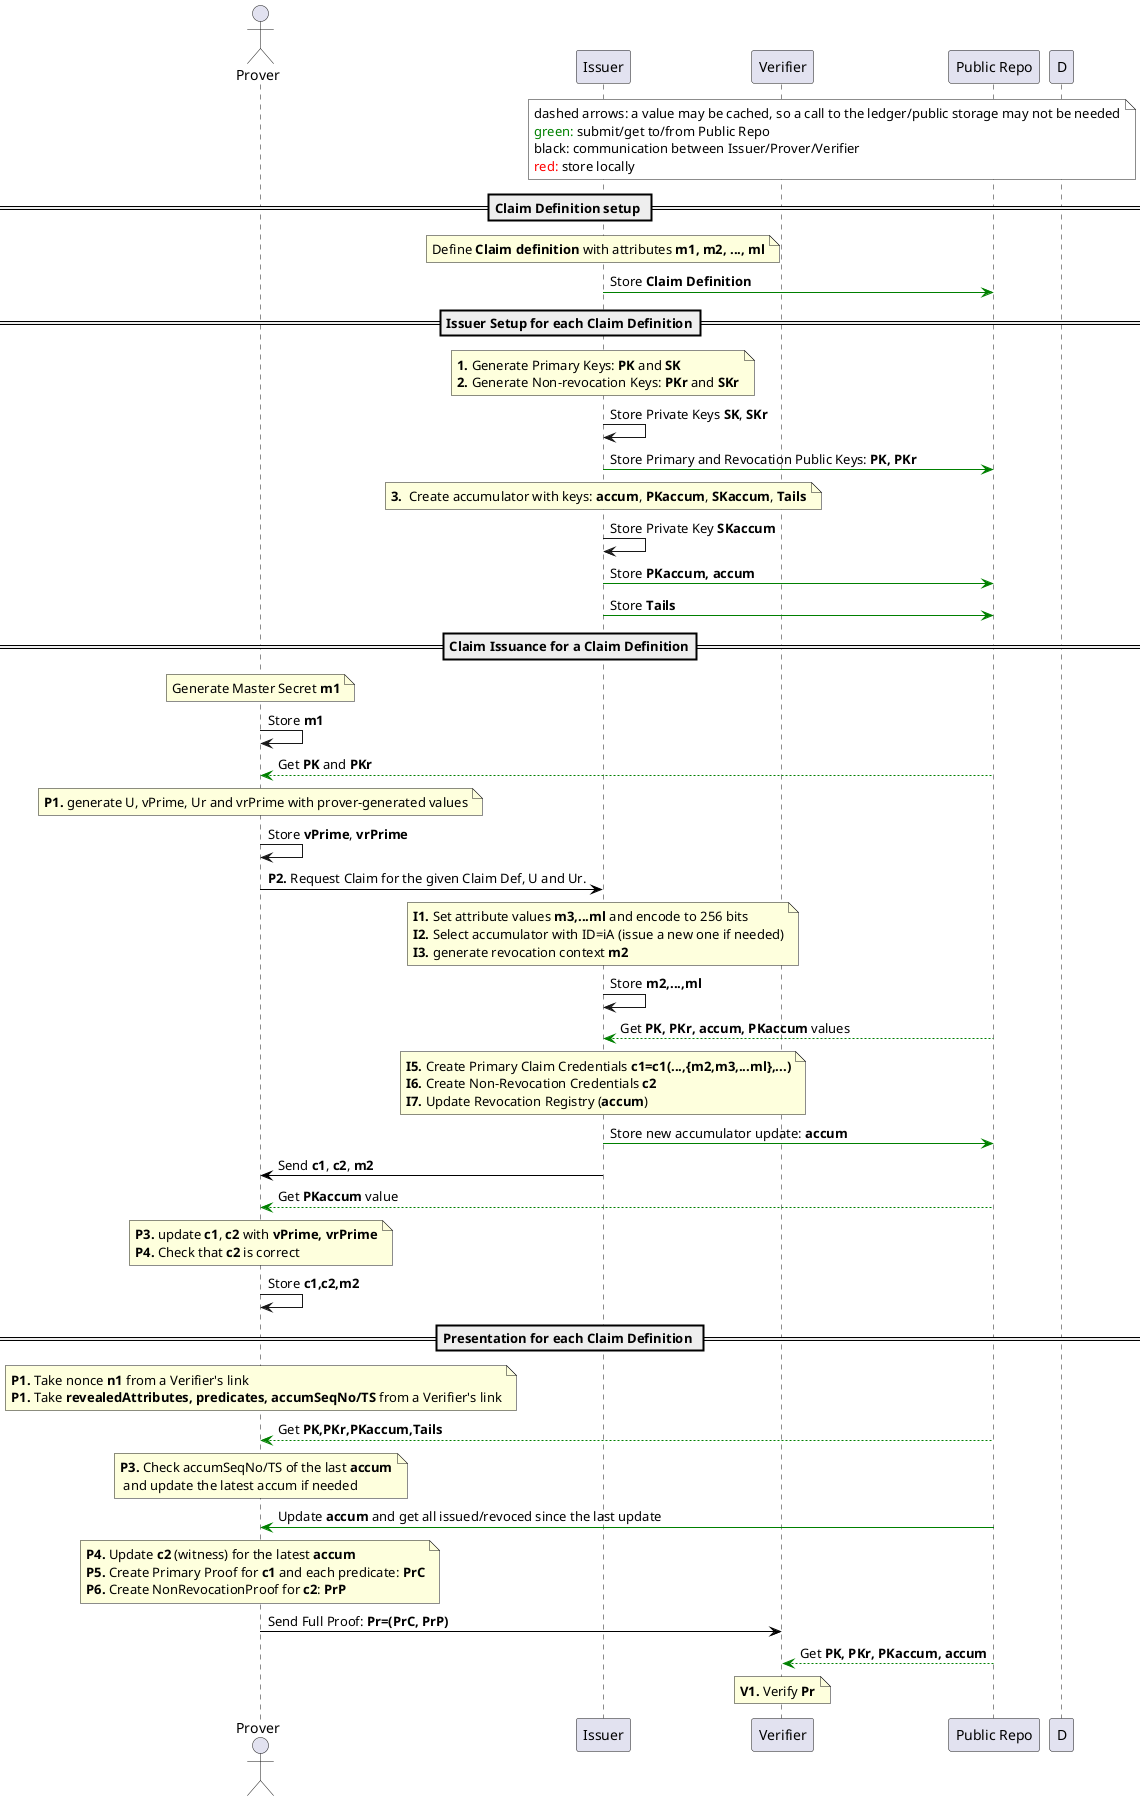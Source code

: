 @startuml
actor Prover as P
participant "Issuer" as I
participant "Verifier" as V
participant "Public Repo" as S

note over I, D #white
    dashed arrows: a value may be cached, so a call to the ledger/public storage may not be needed
    <font color=green>green:</font> submit/get to/from Public Repo
    black: communication between Issuer/Prover/Verifier
    <font color=red>red:</font> store locally
endnote

== Claim Definition setup ==

note over I: Define **Claim definition** with attributes **m1, m2, ..., ml**

I -[#green]> S: Store **Claim Definition**

== Issuer Setup for each Claim Definition==

note over I: **1.** Generate Primary Keys: **PK** and **SK**\n**2.** Generate Non-revocation Keys: **PKr** and **SKr**

I -> I: Store Private Keys **SK**, **SKr**

I -[#green]> S: Store Primary and Revocation Public Keys: **PK, PKr**


note over I:**3.**  Create accumulator with keys: **accum**, **PKaccum**, **SKaccum**, **Tails**

I -> I: Store Private Key **SKaccum**

I -[#green]> S: Store **PKaccum, accum**

I -[#green]> S: Store **Tails**


== Claim Issuance for a Claim Definition==


note over P: Generate Master Secret **m1**

P -> P: Store **m1**

S -[#green]-> P: Get **PK** and **PKr**

note over P: **P1.** generate U, vPrime, Ur and vrPrime with prover-generated values

P -> P: Store **vPrime**, **vrPrime**

P -[#black]> I: **P2.** Request Claim for the given Claim Def, U and Ur.

note over I
    **I1.** Set attribute values **m3,...ml** and encode to 256 bits
    **I2.** Select accumulator with ID=iA (issue a new one if needed)
    **I3.** generate revocation context **m2**
end note

I -> I: Store **m2,...,ml**

S -[#green]-> I: Get **PK, PKr, accum, PKaccum** values


note over I
    **I5.** Create Primary Claim Credentials **c1=c1(...,{m2,m3,...ml},...)**
    **I6.** Create Non-Revocation Credentials **c2**
    **I7.** Update Revocation Registry (**accum**)
end note

I -[#green]> S: Store new accumulator update: **accum**

I -[#black]> P: Send **c1**, **c2**, **m2**

S -[#green]-> P: Get **PKaccum** value

note over P
    **P3.** update **c1**, **c2** with **vPrime, vrPrime**
    **P4.** Check that **c2** is correct
end note

P -> P: Store **c1,c2,m2**


== Presentation for each Claim Definition ==

note over P
    **P1.** Take nonce **n1** from a Verifier's link
    **P1.** Take **revealedAttributes, predicates, accumSeqNo/TS** from a Verifier's link
end note

S -[#green]-> P: Get **PK,PKr,PKaccum,Tails**

note over P: **P3.** Check accumSeqNo/TS of the last **accum**\n and update the latest accum if needed

S -[#green]> P: Update **accum** and get all issued/revoced since the last update

note over P
    **P4.** Update **c2** (witness) for the latest **accum**
    **P5.** Create Primary Proof for **c1** and each predicate: **PrC**
    **P6.** Create NonRevocationProof for **c2**: **PrP**
end note

P -[#black]> V: Send Full Proof: **Pr=(PrC, PrP)**

S -[#green]-> V: Get **PK, PKr, PKaccum, accum**

note over V: **V1.** Verify **Pr**



@enduml